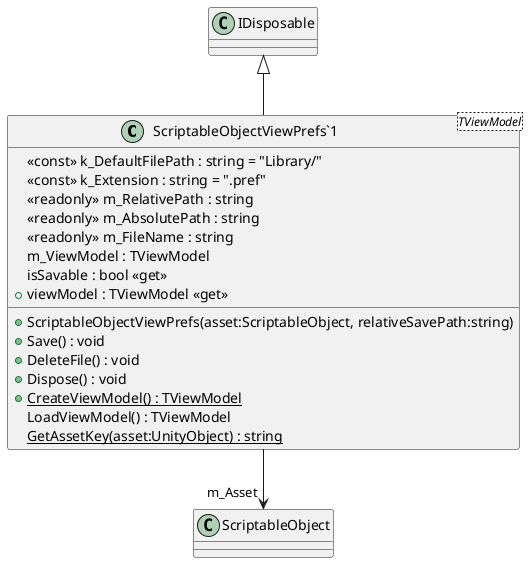 @startuml
class "ScriptableObjectViewPrefs`1"<TViewModel> {
    <<const>> k_DefaultFilePath : string = "Library/"
    <<const>> k_Extension : string = ".pref"
    <<readonly>> m_RelativePath : string
    <<readonly>> m_AbsolutePath : string
    <<readonly>> m_FileName : string
    m_ViewModel : TViewModel
    isSavable : bool <<get>>
    + ScriptableObjectViewPrefs(asset:ScriptableObject, relativeSavePath:string)
    + viewModel : TViewModel <<get>>
    + Save() : void
    + DeleteFile() : void
    + Dispose() : void
    + {static} CreateViewModel() : TViewModel
    LoadViewModel() : TViewModel
    {static} GetAssetKey(asset:UnityObject) : string
}
IDisposable <|-- "ScriptableObjectViewPrefs`1"
"ScriptableObjectViewPrefs`1" --> "m_Asset" ScriptableObject
@enduml
